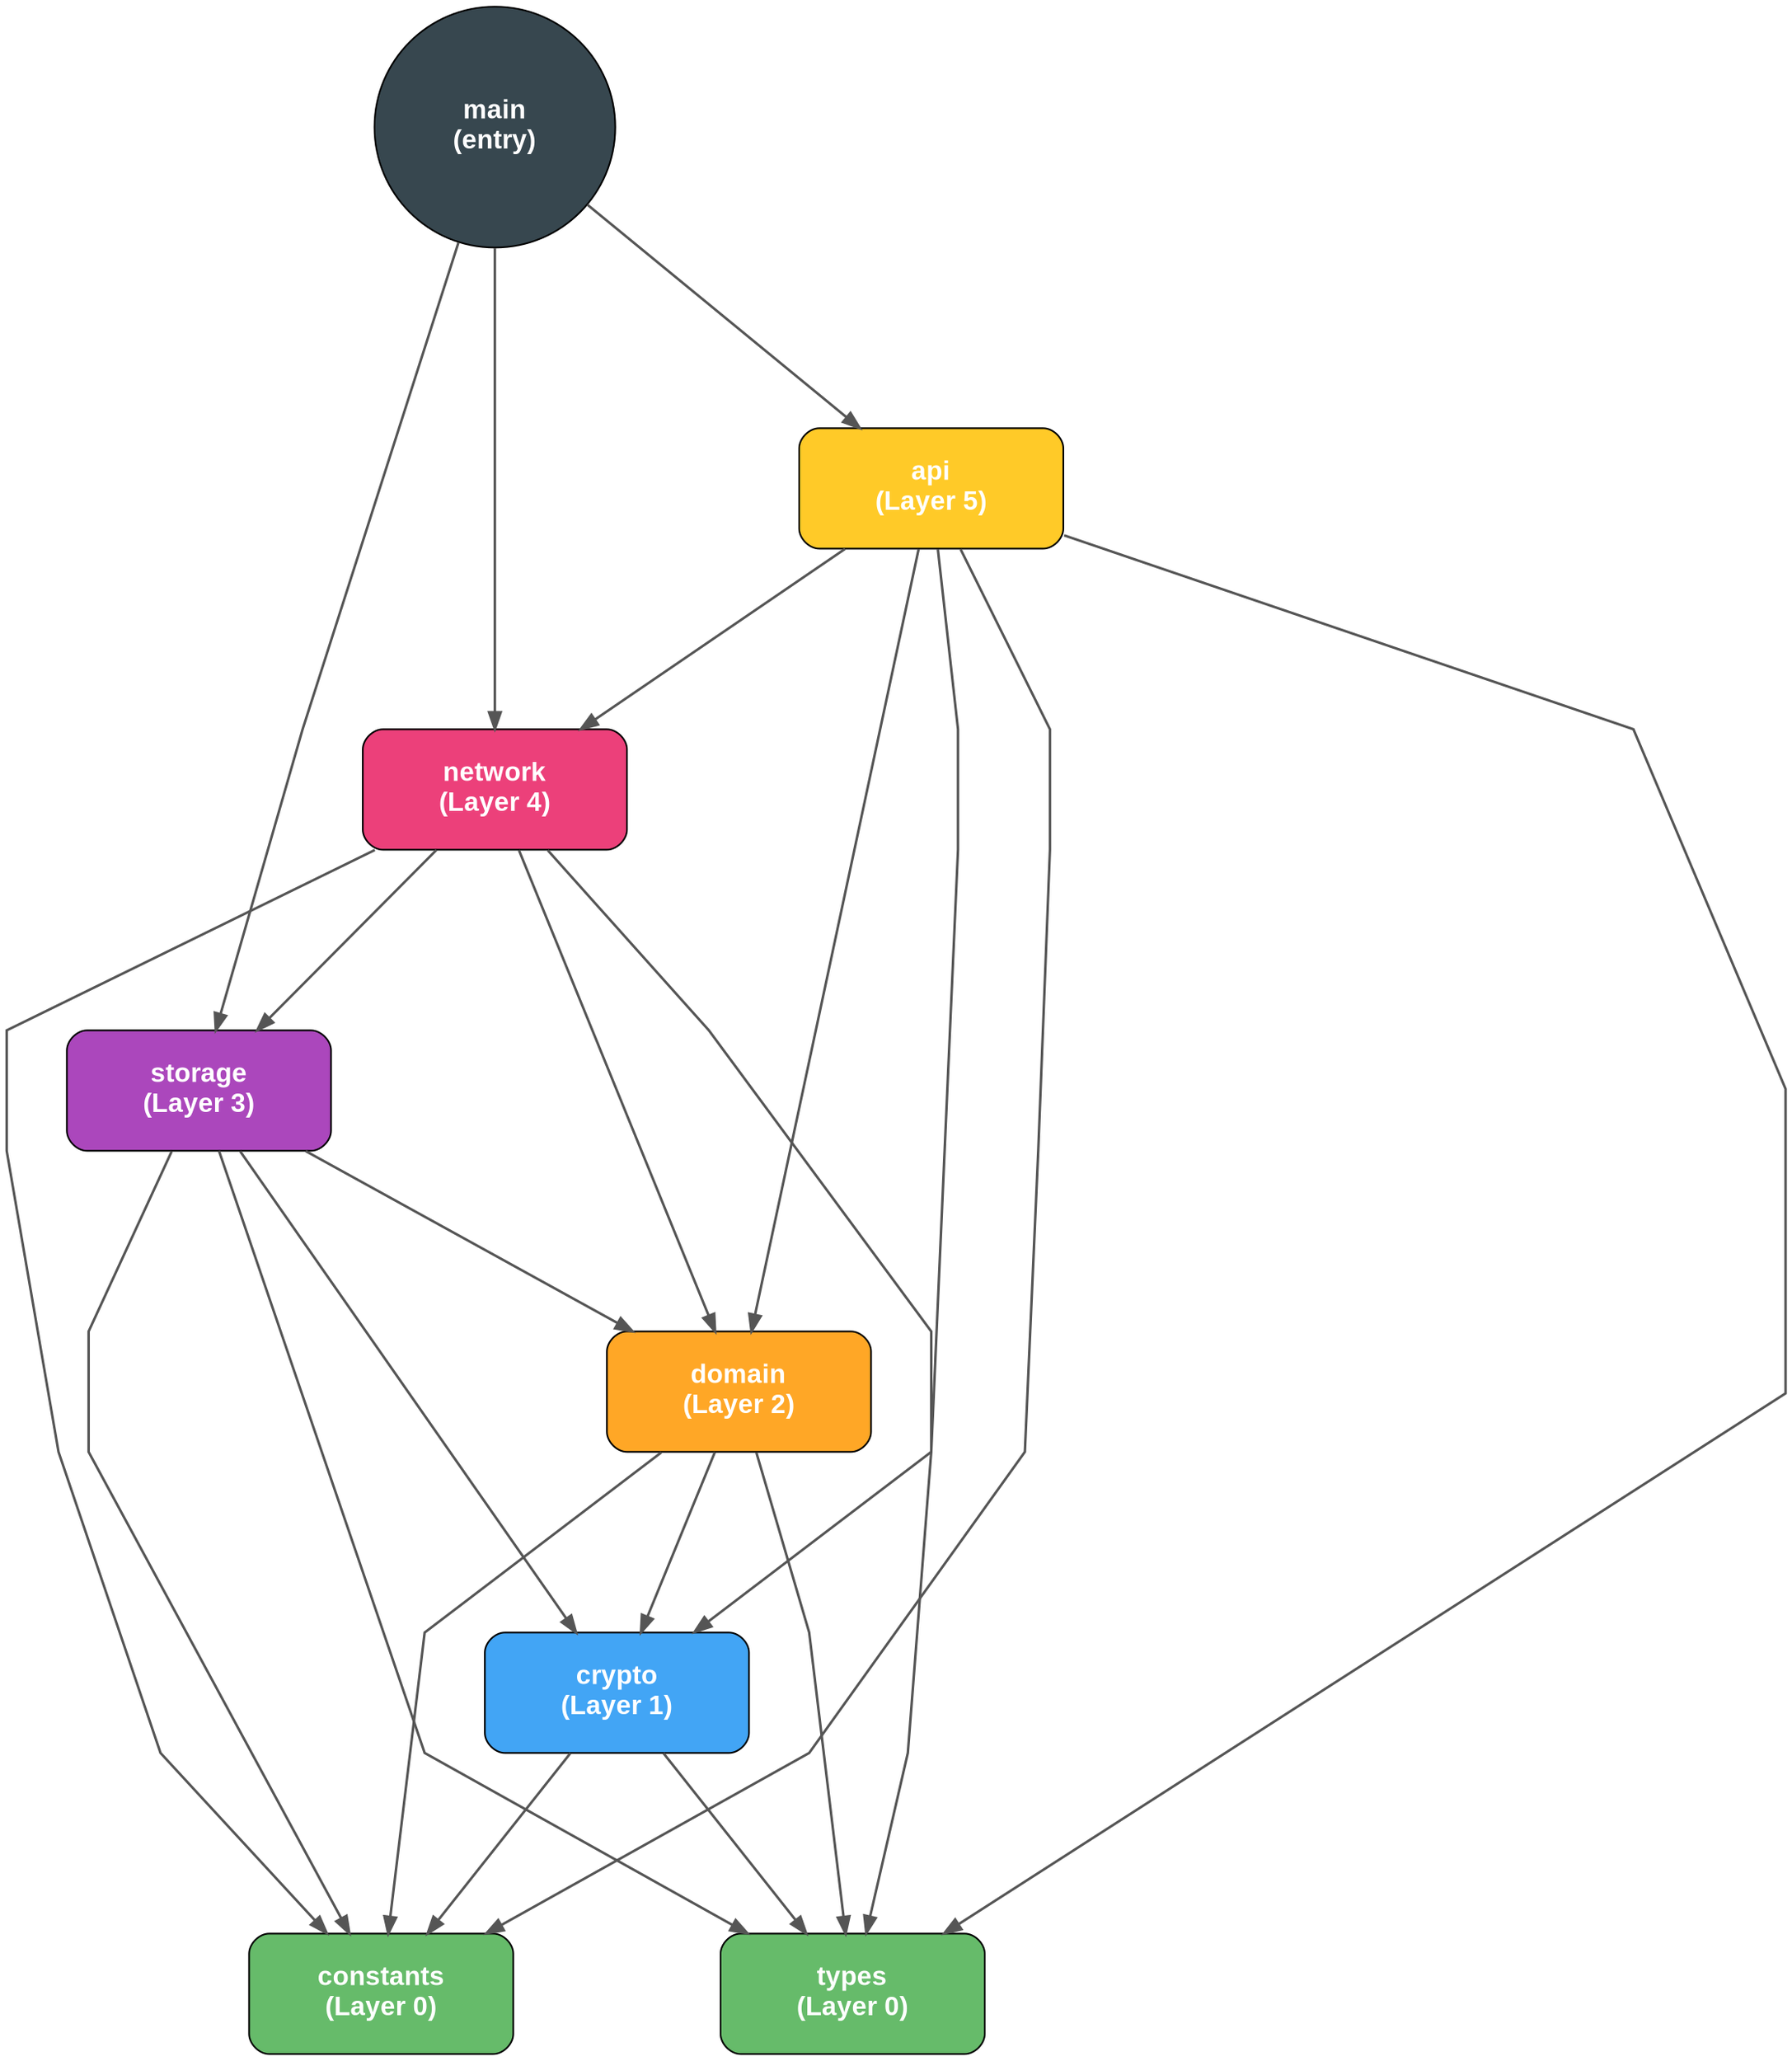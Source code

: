 digraph ModuleDependencies {
    // Graph styling - Top to Bottom for clean layer visualization
    rankdir=TB;
    node [shape=box, style="rounded,filled", fontname="Arial Bold", fontsize=16, width=2.2, height=1.0];
    edge [fontname="Arial", fontsize=11, color="#555555", penwidth=1.5];
    splines=polyline;
    nodesep=1.0;
    ranksep=1.5;
    bgcolor="#ffffff";

    // Entry point (Dark Gray) - at the top
    main [label="main\n(entry)", fillcolor="#37474f", fontcolor="white", shape="ellipse", width=2.0, height=2.0];


    // Module nodes (auto-generated)
    api [label="api\n(Layer 5)", fillcolor="#ffca28", fontcolor="white"];
    constants [label="constants\n(Layer 0)", fillcolor="#66bb6a", fontcolor="white"];
    crypto [label="crypto\n(Layer 1)", fillcolor="#42a5f5", fontcolor="white"];
    domain [label="domain\n(Layer 2)", fillcolor="#ffa726", fontcolor="white"];
    network [label="network\n(Layer 4)", fillcolor="#ec407a", fontcolor="white"];
    storage [label="storage\n(Layer 3)", fillcolor="#ab47bc", fontcolor="white"];
    types [label="types\n(Layer 0)", fillcolor="#66bb6a", fontcolor="white"];

    // Enforce strict top-to-bottom layering
    {rank=same; constants types;}
    {rank=same; crypto;}
    {rank=same; domain;}
    {rank=same; storage;}
    {rank=same; network;}
    {rank=same; api;}

    // Invisible edges to force horizontal alignment within layers
    constants -> types [style=invis];

    api -> constants;
    api -> crypto;
    api -> domain;
    api -> network;
    api -> types;
    crypto -> constants;
    crypto -> types;
    domain -> constants;
    domain -> crypto;
    domain -> types;
    network -> constants;
    network -> domain;
    network -> storage;
    network -> types;
    storage -> constants;
    storage -> crypto;
    storage -> domain;
    storage -> types;
    main -> api;
    main -> network;
    main -> storage;
}
